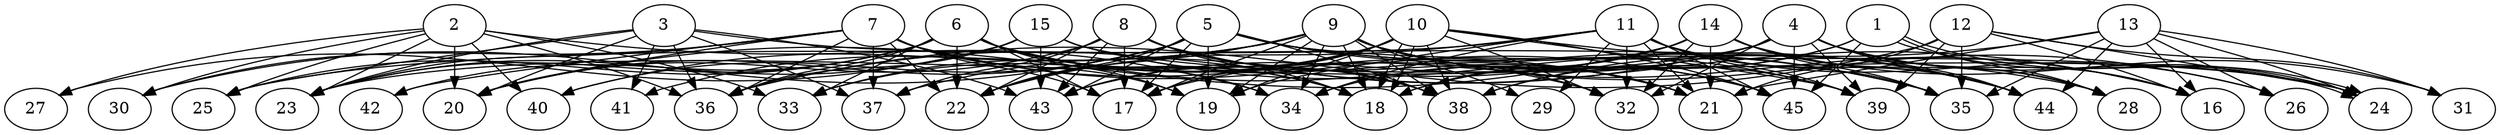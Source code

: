 // DAG automatically generated by daggen at Thu Oct  3 14:07:25 2019
// ./daggen --dot -n 45 --ccr 0.5 --fat 0.9 --regular 0.5 --density 0.5 --mindata 5242880 --maxdata 52428800 
digraph G {
  1 [size="48267264", alpha="0.04", expect_size="24133632"] 
  1 -> 18 [size ="24133632"]
  1 -> 24 [size ="24133632"]
  1 -> 24 [size ="24133632"]
  1 -> 28 [size ="24133632"]
  1 -> 38 [size ="24133632"]
  1 -> 45 [size ="24133632"]
  2 [size="91045888", alpha="0.11", expect_size="45522944"] 
  2 -> 20 [size ="45522944"]
  2 -> 23 [size ="45522944"]
  2 -> 25 [size ="45522944"]
  2 -> 27 [size ="45522944"]
  2 -> 30 [size ="45522944"]
  2 -> 33 [size ="45522944"]
  2 -> 34 [size ="45522944"]
  2 -> 36 [size ="45522944"]
  2 -> 40 [size ="45522944"]
  3 [size="95690752", alpha="0.16", expect_size="47845376"] 
  3 -> 20 [size ="47845376"]
  3 -> 23 [size ="47845376"]
  3 -> 25 [size ="47845376"]
  3 -> 28 [size ="47845376"]
  3 -> 36 [size ="47845376"]
  3 -> 37 [size ="47845376"]
  3 -> 41 [size ="47845376"]
  3 -> 43 [size ="47845376"]
  4 [size="65970176", alpha="0.05", expect_size="32985088"] 
  4 -> 16 [size ="32985088"]
  4 -> 17 [size ="32985088"]
  4 -> 23 [size ="32985088"]
  4 -> 24 [size ="32985088"]
  4 -> 28 [size ="32985088"]
  4 -> 32 [size ="32985088"]
  4 -> 34 [size ="32985088"]
  4 -> 36 [size ="32985088"]
  4 -> 39 [size ="32985088"]
  4 -> 44 [size ="32985088"]
  4 -> 45 [size ="32985088"]
  5 [size="64907264", alpha="0.12", expect_size="32453632"] 
  5 -> 17 [size ="32453632"]
  5 -> 19 [size ="32453632"]
  5 -> 20 [size ="32453632"]
  5 -> 22 [size ="32453632"]
  5 -> 24 [size ="32453632"]
  5 -> 30 [size ="32453632"]
  5 -> 32 [size ="32453632"]
  5 -> 38 [size ="32453632"]
  5 -> 39 [size ="32453632"]
  5 -> 40 [size ="32453632"]
  5 -> 43 [size ="32453632"]
  5 -> 44 [size ="32453632"]
  6 [size="16936960", alpha="0.10", expect_size="8468480"] 
  6 -> 17 [size ="8468480"]
  6 -> 18 [size ="8468480"]
  6 -> 19 [size ="8468480"]
  6 -> 22 [size ="8468480"]
  6 -> 23 [size ="8468480"]
  6 -> 25 [size ="8468480"]
  6 -> 32 [size ="8468480"]
  6 -> 33 [size ="8468480"]
  6 -> 34 [size ="8468480"]
  6 -> 35 [size ="8468480"]
  6 -> 36 [size ="8468480"]
  6 -> 38 [size ="8468480"]
  6 -> 42 [size ="8468480"]
  7 [size="26103808", alpha="0.02", expect_size="13051904"] 
  7 -> 17 [size ="13051904"]
  7 -> 18 [size ="13051904"]
  7 -> 19 [size ="13051904"]
  7 -> 20 [size ="13051904"]
  7 -> 21 [size ="13051904"]
  7 -> 22 [size ="13051904"]
  7 -> 23 [size ="13051904"]
  7 -> 30 [size ="13051904"]
  7 -> 36 [size ="13051904"]
  7 -> 37 [size ="13051904"]
  7 -> 42 [size ="13051904"]
  7 -> 45 [size ="13051904"]
  8 [size="81336320", alpha="0.12", expect_size="40668160"] 
  8 -> 16 [size ="40668160"]
  8 -> 17 [size ="40668160"]
  8 -> 18 [size ="40668160"]
  8 -> 20 [size ="40668160"]
  8 -> 21 [size ="40668160"]
  8 -> 22 [size ="40668160"]
  8 -> 37 [size ="40668160"]
  8 -> 38 [size ="40668160"]
  8 -> 43 [size ="40668160"]
  9 [size="46888960", alpha="0.17", expect_size="23444480"] 
  9 -> 16 [size ="23444480"]
  9 -> 17 [size ="23444480"]
  9 -> 18 [size ="23444480"]
  9 -> 19 [size ="23444480"]
  9 -> 21 [size ="23444480"]
  9 -> 22 [size ="23444480"]
  9 -> 26 [size ="23444480"]
  9 -> 29 [size ="23444480"]
  9 -> 33 [size ="23444480"]
  9 -> 34 [size ="23444480"]
  9 -> 38 [size ="23444480"]
  9 -> 39 [size ="23444480"]
  9 -> 40 [size ="23444480"]
  9 -> 41 [size ="23444480"]
  9 -> 45 [size ="23444480"]
  10 [size="96034816", alpha="0.17", expect_size="48017408"] 
  10 -> 17 [size ="48017408"]
  10 -> 18 [size ="48017408"]
  10 -> 18 [size ="48017408"]
  10 -> 19 [size ="48017408"]
  10 -> 32 [size ="48017408"]
  10 -> 33 [size ="48017408"]
  10 -> 38 [size ="48017408"]
  10 -> 39 [size ="48017408"]
  10 -> 43 [size ="48017408"]
  10 -> 44 [size ="48017408"]
  10 -> 45 [size ="48017408"]
  11 [size="71174144", alpha="0.10", expect_size="35587072"] 
  11 -> 19 [size ="35587072"]
  11 -> 21 [size ="35587072"]
  11 -> 22 [size ="35587072"]
  11 -> 25 [size ="35587072"]
  11 -> 26 [size ="35587072"]
  11 -> 29 [size ="35587072"]
  11 -> 32 [size ="35587072"]
  11 -> 34 [size ="35587072"]
  11 -> 35 [size ="35587072"]
  11 -> 39 [size ="35587072"]
  11 -> 44 [size ="35587072"]
  11 -> 45 [size ="35587072"]
  12 [size="88616960", alpha="0.09", expect_size="44308480"] 
  12 -> 16 [size ="44308480"]
  12 -> 21 [size ="44308480"]
  12 -> 24 [size ="44308480"]
  12 -> 31 [size ="44308480"]
  12 -> 35 [size ="44308480"]
  12 -> 36 [size ="44308480"]
  12 -> 39 [size ="44308480"]
  13 [size="46430208", alpha="0.01", expect_size="23215104"] 
  13 -> 16 [size ="23215104"]
  13 -> 21 [size ="23215104"]
  13 -> 24 [size ="23215104"]
  13 -> 26 [size ="23215104"]
  13 -> 31 [size ="23215104"]
  13 -> 35 [size ="23215104"]
  13 -> 38 [size ="23215104"]
  13 -> 44 [size ="23215104"]
  14 [size="26607616", alpha="0.06", expect_size="13303808"] 
  14 -> 18 [size ="13303808"]
  14 -> 20 [size ="13303808"]
  14 -> 21 [size ="13303808"]
  14 -> 28 [size ="13303808"]
  14 -> 31 [size ="13303808"]
  14 -> 32 [size ="13303808"]
  14 -> 35 [size ="13303808"]
  14 -> 37 [size ="13303808"]
  14 -> 43 [size ="13303808"]
  14 -> 44 [size ="13303808"]
  15 [size="50475008", alpha="0.03", expect_size="25237504"] 
  15 -> 21 [size ="25237504"]
  15 -> 23 [size ="25237504"]
  15 -> 24 [size ="25237504"]
  15 -> 27 [size ="25237504"]
  15 -> 35 [size ="25237504"]
  15 -> 36 [size ="25237504"]
  15 -> 43 [size ="25237504"]
  16 [size="13842432", alpha="0.17", expect_size="6921216"] 
  17 [size="62027776", alpha="0.14", expect_size="31013888"] 
  18 [size="70008832", alpha="0.18", expect_size="35004416"] 
  19 [size="31256576", alpha="0.08", expect_size="15628288"] 
  20 [size="14848000", alpha="0.03", expect_size="7424000"] 
  21 [size="93673472", alpha="0.07", expect_size="46836736"] 
  22 [size="46399488", alpha="0.07", expect_size="23199744"] 
  23 [size="90361856", alpha="0.06", expect_size="45180928"] 
  24 [size="96571392", alpha="0.17", expect_size="48285696"] 
  25 [size="29556736", alpha="0.19", expect_size="14778368"] 
  26 [size="44056576", alpha="0.02", expect_size="22028288"] 
  27 [size="29173760", alpha="0.09", expect_size="14586880"] 
  28 [size="94347264", alpha="0.10", expect_size="47173632"] 
  29 [size="84142080", alpha="0.20", expect_size="42071040"] 
  30 [size="25792512", alpha="0.07", expect_size="12896256"] 
  31 [size="40990720", alpha="0.08", expect_size="20495360"] 
  32 [size="73150464", alpha="0.05", expect_size="36575232"] 
  33 [size="14088192", alpha="0.09", expect_size="7044096"] 
  34 [size="43380736", alpha="0.17", expect_size="21690368"] 
  35 [size="27770880", alpha="0.14", expect_size="13885440"] 
  36 [size="21682176", alpha="0.11", expect_size="10841088"] 
  37 [size="31563776", alpha="0.19", expect_size="15781888"] 
  38 [size="73035776", alpha="0.00", expect_size="36517888"] 
  39 [size="28209152", alpha="0.05", expect_size="14104576"] 
  40 [size="27856896", alpha="0.11", expect_size="13928448"] 
  41 [size="63160320", alpha="0.15", expect_size="31580160"] 
  42 [size="100433920", alpha="0.06", expect_size="50216960"] 
  43 [size="29067264", alpha="0.14", expect_size="14533632"] 
  44 [size="73748480", alpha="0.01", expect_size="36874240"] 
  45 [size="61859840", alpha="0.11", expect_size="30929920"] 
}
